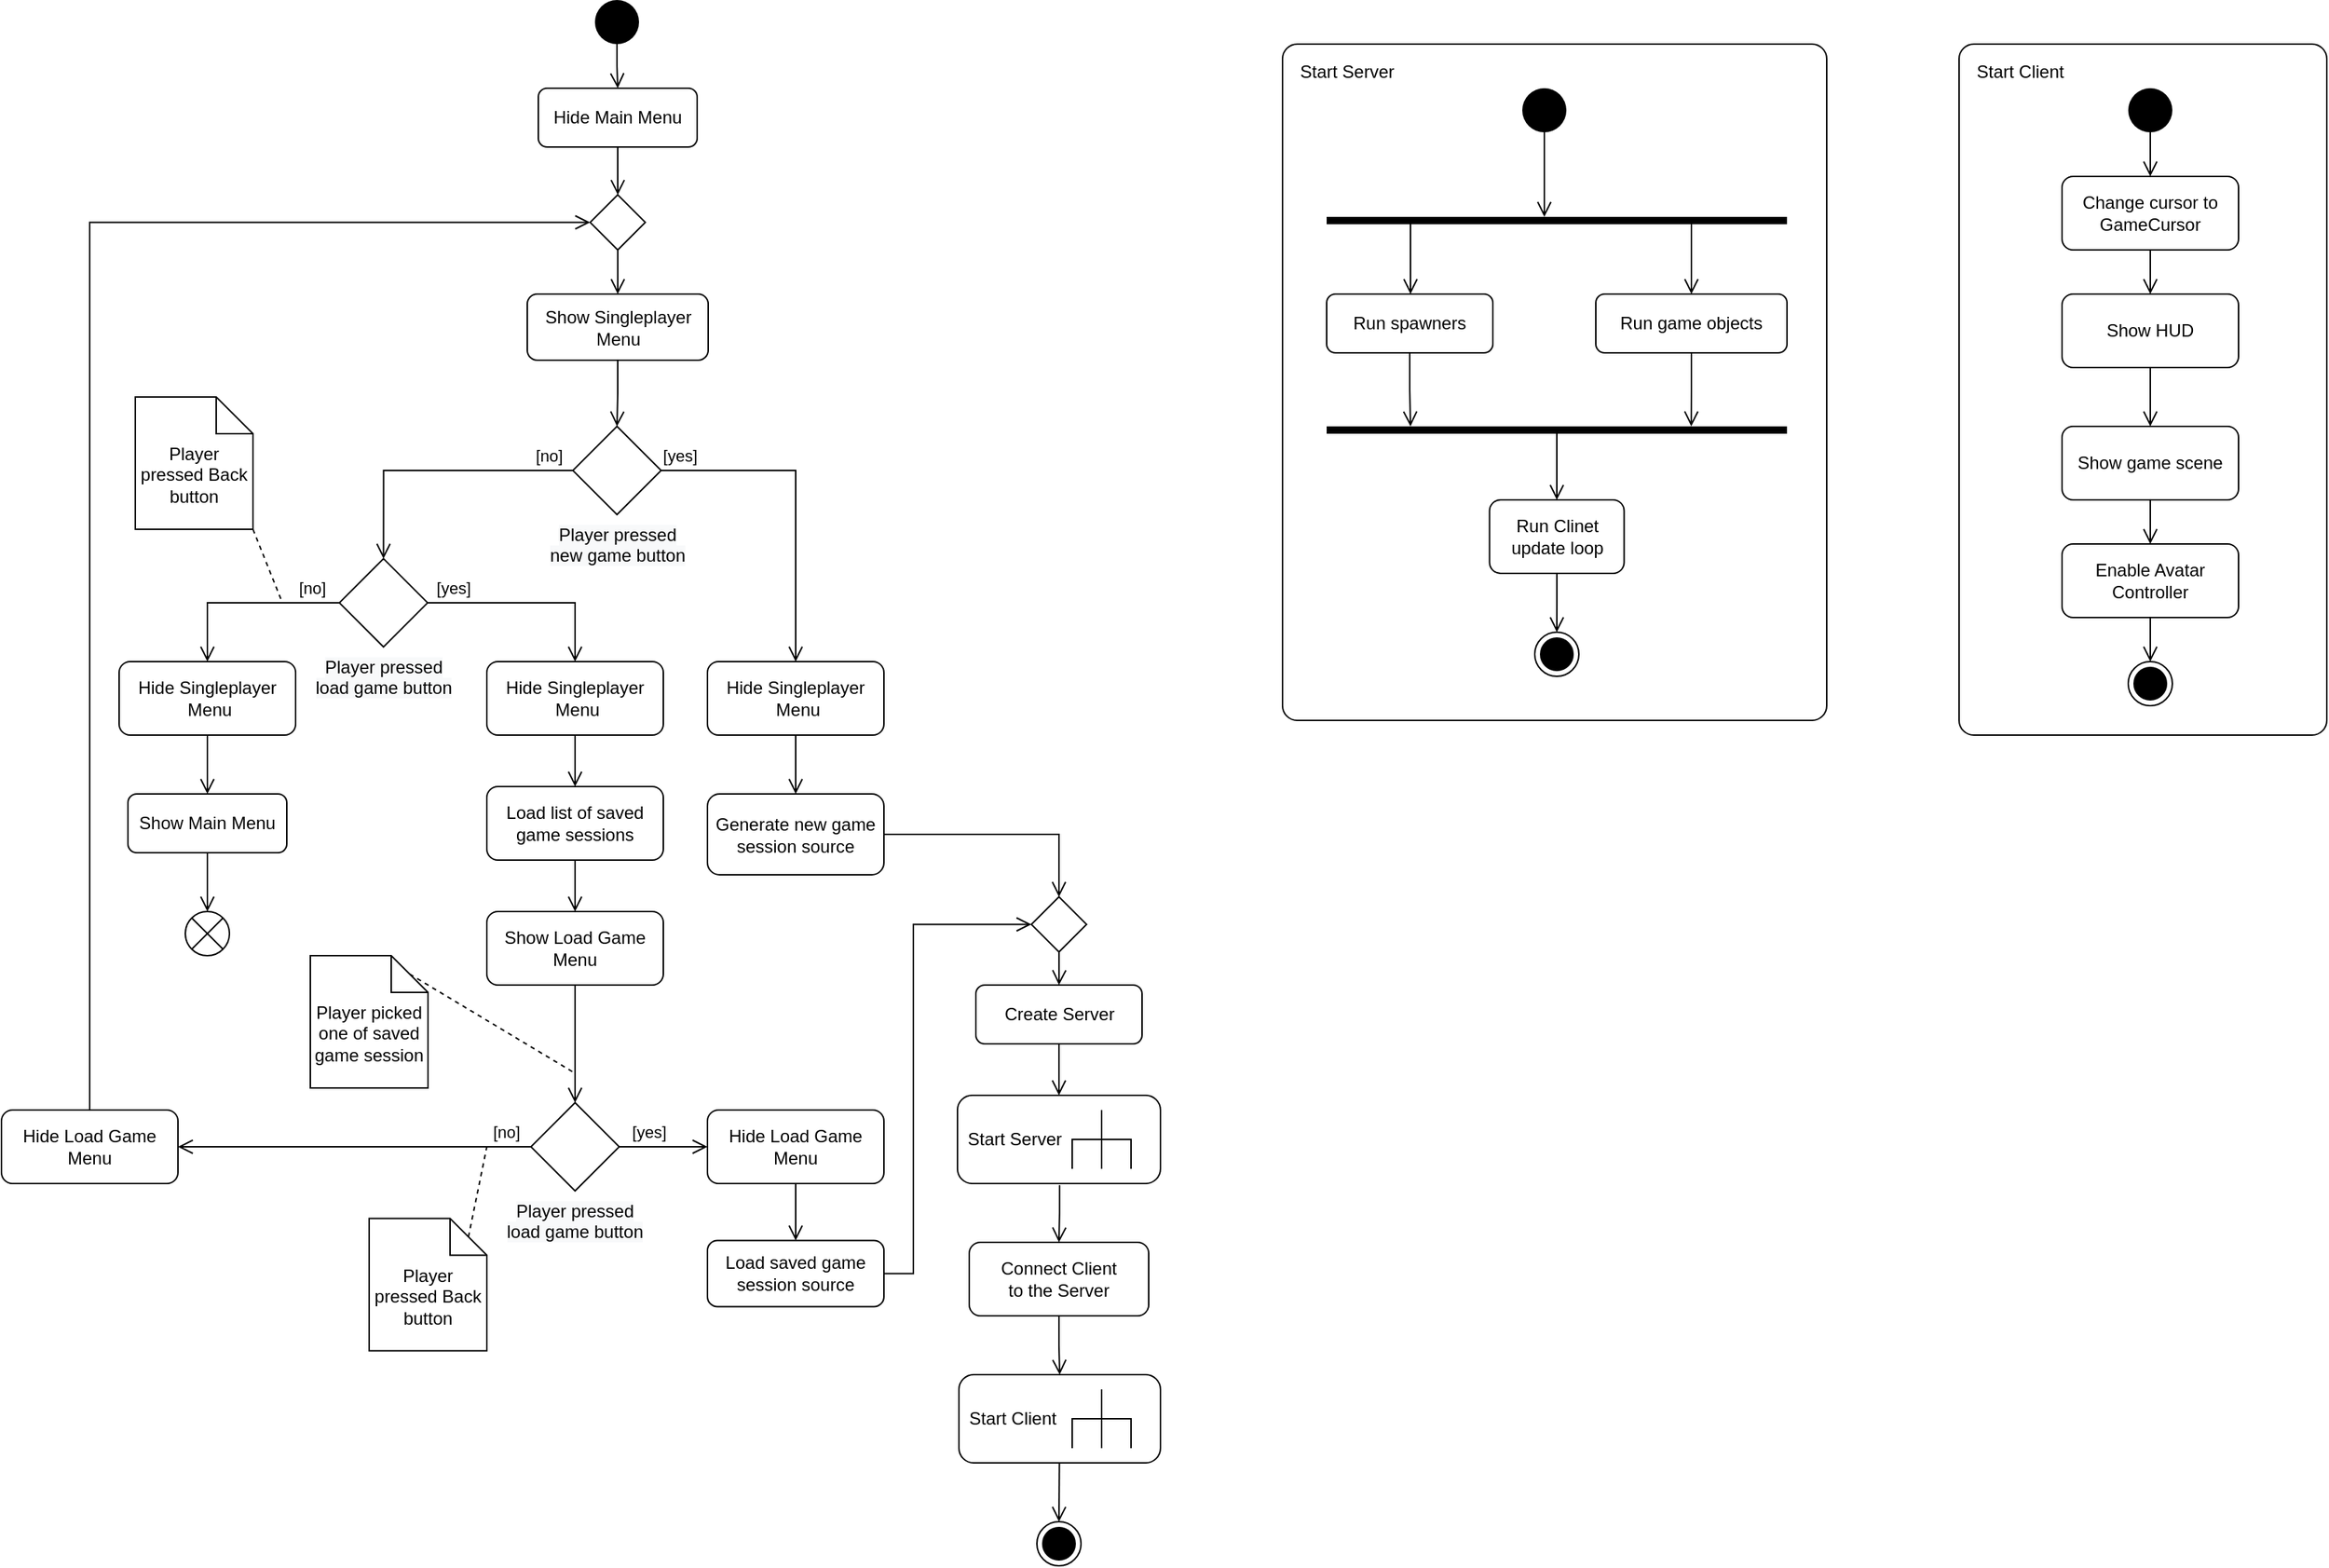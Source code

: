 <mxfile version="18.0.6" type="device"><diagram id="-9HNZeXDYJOqd_FAlpaB" name="Strona-1"><mxGraphModel dx="2004" dy="1245" grid="1" gridSize="10" guides="1" tooltips="1" connect="1" arrows="1" fold="1" page="1" pageScale="1" pageWidth="827" pageHeight="1169" math="0" shadow="0"><root><mxCell id="0"/><mxCell id="1" parent="0"/><mxCell id="go97cDAvdY4h7-D4Mstn-28" value="Start Client" style="rounded=1;absoluteArcSize=1;arcSize=20;html=1;verticalAlign=top;align=left;spacingTop=5;spacingLeft=10;fillColor=none;" parent="1" vertex="1"><mxGeometry x="1350" y="60" width="250" height="470" as="geometry"/></mxCell><mxCell id="go97cDAvdY4h7-D4Mstn-27" value="Start Server" style="rounded=1;absoluteArcSize=1;arcSize=20;html=1;verticalAlign=top;align=left;spacingTop=5;spacingLeft=10;fillColor=none;" parent="1" vertex="1"><mxGeometry x="890" y="60" width="370" height="460" as="geometry"/></mxCell><mxCell id="x7gVKlhXDRItL7wuzmwW-2" value="" style="edgeStyle=orthogonalEdgeStyle;html=1;verticalAlign=bottom;endArrow=open;endSize=8;strokeColor=#000000;rounded=0;entryX=0.5;entryY=0;entryDx=0;entryDy=0;exitX=0.5;exitY=1;exitDx=0;exitDy=0;" parent="1" source="NErxtUEIabBKc6ScrrPM-1" target="x7gVKlhXDRItL7wuzmwW-3" edge="1"><mxGeometry relative="1" as="geometry"><mxPoint x="432" y="135" as="targetPoint"/><mxPoint x="432.5" y="105" as="sourcePoint"/></mxGeometry></mxCell><mxCell id="PuJvCJTQ66fDeZXi74we-39" style="edgeStyle=orthogonalEdgeStyle;rounded=0;orthogonalLoop=1;jettySize=auto;html=1;endArrow=open;endFill=0;endSize=8;" edge="1" parent="1" source="x7gVKlhXDRItL7wuzmwW-3" target="PuJvCJTQ66fDeZXi74we-35"><mxGeometry relative="1" as="geometry"/></mxCell><mxCell id="x7gVKlhXDRItL7wuzmwW-3" value="Hide Main Menu" style="rounded=1;whiteSpace=wrap;html=1;strokeColor=#000000;" parent="1" vertex="1"><mxGeometry x="384" y="90" width="108" height="40" as="geometry"/></mxCell><mxCell id="x7gVKlhXDRItL7wuzmwW-36" style="edgeStyle=orthogonalEdgeStyle;rounded=0;orthogonalLoop=1;jettySize=auto;html=1;entryX=0.5;entryY=0;entryDx=0;entryDy=0;endArrow=open;endFill=0;endSize=8;strokeColor=#000000;strokeWidth=1;" parent="1" source="x7gVKlhXDRItL7wuzmwW-8" target="NErxtUEIabBKc6ScrrPM-3" edge="1"><mxGeometry relative="1" as="geometry"><mxPoint x="433" y="370" as="targetPoint"/></mxGeometry></mxCell><mxCell id="x7gVKlhXDRItL7wuzmwW-8" value="Show Singleplayer Menu" style="rounded=1;whiteSpace=wrap;html=1;strokeColor=#000000;" parent="1" vertex="1"><mxGeometry x="376.5" y="230" width="123" height="45" as="geometry"/></mxCell><mxCell id="x7gVKlhXDRItL7wuzmwW-19" style="edgeStyle=orthogonalEdgeStyle;rounded=0;orthogonalLoop=1;jettySize=auto;html=1;endArrow=open;endFill=0;endSize=8;strokeColor=#000000;strokeWidth=1;" parent="1" source="x7gVKlhXDRItL7wuzmwW-15" target="NErxtUEIabBKc6ScrrPM-16" edge="1"><mxGeometry relative="1" as="geometry"><mxPoint x="738" y="765" as="targetPoint"/></mxGeometry></mxCell><mxCell id="x7gVKlhXDRItL7wuzmwW-15" value="Create Server" style="rounded=1;whiteSpace=wrap;html=1;strokeColor=#000000;" parent="1" vertex="1"><mxGeometry x="681.5" y="700" width="113" height="40" as="geometry"/></mxCell><mxCell id="x7gVKlhXDRItL7wuzmwW-47" style="edgeStyle=orthogonalEdgeStyle;rounded=0;orthogonalLoop=1;jettySize=auto;html=1;fontSize=12;endArrow=open;endFill=0;endSize=8;strokeColor=#000000;strokeWidth=1;exitX=0.503;exitY=1.018;exitDx=0;exitDy=0;exitPerimeter=0;" parent="1" source="NErxtUEIabBKc6ScrrPM-16" target="x7gVKlhXDRItL7wuzmwW-45" edge="1"><mxGeometry relative="1" as="geometry"><mxPoint x="738" y="805" as="sourcePoint"/><mxPoint x="738" y="875" as="targetPoint"/></mxGeometry></mxCell><mxCell id="x7gVKlhXDRItL7wuzmwW-39" style="edgeStyle=orthogonalEdgeStyle;rounded=0;orthogonalLoop=1;jettySize=auto;html=1;entryX=0.5;entryY=0;entryDx=0;entryDy=0;endArrow=open;endFill=0;endSize=8;strokeColor=#000000;strokeWidth=1;exitX=1;exitY=0.5;exitDx=0;exitDy=0;" parent="1" source="NErxtUEIabBKc6ScrrPM-3" target="NErxtUEIabBKc6ScrrPM-8" edge="1"><mxGeometry relative="1" as="geometry"><mxPoint x="515" y="374.976" as="sourcePoint"/></mxGeometry></mxCell><mxCell id="x7gVKlhXDRItL7wuzmwW-41" value="[yes]" style="edgeLabel;html=1;align=center;verticalAlign=middle;resizable=0;points=[];fontSize=11;" parent="x7gVKlhXDRItL7wuzmwW-39" vertex="1" connectable="0"><mxGeometry x="-0.399" y="3" relative="1" as="geometry"><mxPoint x="-54" y="-7" as="offset"/></mxGeometry></mxCell><mxCell id="x7gVKlhXDRItL7wuzmwW-40" value="[no]" style="edgeStyle=orthogonalEdgeStyle;rounded=0;orthogonalLoop=1;jettySize=auto;html=1;endArrow=open;endFill=0;endSize=8;strokeColor=#000000;strokeWidth=1;fontSize=11;exitX=0;exitY=0.5;exitDx=0;exitDy=0;entryX=0.5;entryY=0;entryDx=0;entryDy=0;" parent="1" source="NErxtUEIabBKc6ScrrPM-3" target="PuJvCJTQ66fDeZXi74we-11" edge="1"><mxGeometry x="-0.826" y="-10" relative="1" as="geometry"><mxPoint as="offset"/><mxPoint x="359" y="374.976" as="sourcePoint"/><Array as="points"><mxPoint x="279" y="350"/></Array></mxGeometry></mxCell><mxCell id="x7gVKlhXDRItL7wuzmwW-42" style="edgeStyle=orthogonalEdgeStyle;rounded=0;orthogonalLoop=1;jettySize=auto;html=1;fontSize=12;endArrow=open;endFill=0;endSize=8;strokeColor=#000000;strokeWidth=1;exitX=1;exitY=0.5;exitDx=0;exitDy=0;" parent="1" source="x7gVKlhXDRItL7wuzmwW-37" target="PuJvCJTQ66fDeZXi74we-1" edge="1"><mxGeometry relative="1" as="geometry"><Array as="points"><mxPoint x="738" y="598"/></Array></mxGeometry></mxCell><mxCell id="x7gVKlhXDRItL7wuzmwW-37" value="&lt;span style=&quot;&quot;&gt;Generate new game session&amp;nbsp;&lt;/span&gt;&lt;span style=&quot;&quot;&gt;source&lt;/span&gt;" style="rounded=1;whiteSpace=wrap;html=1;strokeColor=#000000;strokeWidth=1;" parent="1" vertex="1"><mxGeometry x="499" y="570" width="120" height="55" as="geometry"/></mxCell><mxCell id="x7gVKlhXDRItL7wuzmwW-43" style="edgeStyle=orthogonalEdgeStyle;rounded=0;orthogonalLoop=1;jettySize=auto;html=1;entryX=0;entryY=0.5;entryDx=0;entryDy=0;fontSize=12;endArrow=open;endFill=0;endSize=8;strokeColor=#000000;strokeWidth=1;exitX=1;exitY=0.5;exitDx=0;exitDy=0;" parent="1" source="NErxtUEIabBKc6ScrrPM-13" target="PuJvCJTQ66fDeZXi74we-1" edge="1"><mxGeometry relative="1" as="geometry"><Array as="points"><mxPoint x="639" y="896"/><mxPoint x="639" y="659"/></Array></mxGeometry></mxCell><mxCell id="x7gVKlhXDRItL7wuzmwW-49" style="edgeStyle=orthogonalEdgeStyle;rounded=0;orthogonalLoop=1;jettySize=auto;html=1;fontSize=12;endArrow=open;endFill=0;endSize=8;strokeColor=#000000;strokeWidth=1;" parent="1" source="x7gVKlhXDRItL7wuzmwW-45" target="NErxtUEIabBKc6ScrrPM-15" edge="1"><mxGeometry relative="1" as="geometry"><mxPoint x="739" y="1025" as="targetPoint"/></mxGeometry></mxCell><mxCell id="x7gVKlhXDRItL7wuzmwW-45" value="Connect Client &lt;br&gt;to the Server" style="rounded=1;whiteSpace=wrap;html=1;strokeColor=#000000;" parent="1" vertex="1"><mxGeometry x="677" y="875" width="122" height="50" as="geometry"/></mxCell><mxCell id="NErxtUEIabBKc6ScrrPM-1" value="" style="ellipse;fillColor=#000000;strokeColor=none;" parent="1" vertex="1"><mxGeometry x="422.5" y="30" width="30" height="30" as="geometry"/></mxCell><mxCell id="NErxtUEIabBKc6ScrrPM-3" value="" style="rhombus;" parent="1" vertex="1"><mxGeometry x="407.5" y="320" width="60" height="60" as="geometry"/></mxCell><mxCell id="NErxtUEIabBKc6ScrrPM-4" value="&lt;span style=&quot;color: rgb(0, 0, 0); font-family: Helvetica; font-size: 12px; font-style: normal; font-variant-ligatures: normal; font-variant-caps: normal; font-weight: 400; letter-spacing: normal; orphans: 2; text-indent: 0px; text-transform: none; widows: 2; word-spacing: 0px; -webkit-text-stroke-width: 0px; background-color: rgb(248, 249, 250); text-decoration-thickness: initial; text-decoration-style: initial; text-decoration-color: initial; float: none; display: inline !important;&quot;&gt;Player pressed&lt;/span&gt;&lt;br style=&quot;color: rgb(0, 0, 0); font-family: Helvetica; font-size: 12px; font-style: normal; font-variant-ligatures: normal; font-variant-caps: normal; font-weight: 400; letter-spacing: normal; orphans: 2; text-indent: 0px; text-transform: none; widows: 2; word-spacing: 0px; -webkit-text-stroke-width: 0px; background-color: rgb(248, 249, 250); text-decoration-thickness: initial; text-decoration-style: initial; text-decoration-color: initial;&quot;&gt;&lt;span style=&quot;color: rgb(0, 0, 0); font-family: Helvetica; font-size: 12px; font-style: normal; font-variant-ligatures: normal; font-variant-caps: normal; font-weight: 400; letter-spacing: normal; orphans: 2; text-indent: 0px; text-transform: none; widows: 2; word-spacing: 0px; -webkit-text-stroke-width: 0px; background-color: rgb(248, 249, 250); text-decoration-thickness: initial; text-decoration-style: initial; text-decoration-color: initial; float: none; display: inline !important;&quot;&gt;new game button&lt;/span&gt;" style="text;whiteSpace=wrap;html=1;align=center;" parent="1" vertex="1"><mxGeometry x="383" y="380" width="110" height="40" as="geometry"/></mxCell><mxCell id="NErxtUEIabBKc6ScrrPM-5" value="" style="ellipse;html=1;shape=endState;fillColor=#000000;strokeColor=#000000;" parent="1" vertex="1"><mxGeometry x="723" y="1065" width="30" height="30" as="geometry"/></mxCell><mxCell id="PuJvCJTQ66fDeZXi74we-24" style="edgeStyle=orthogonalEdgeStyle;rounded=0;orthogonalLoop=1;jettySize=auto;html=1;entryX=0.5;entryY=0;entryDx=0;entryDy=0;endArrow=open;endFill=0;endSize=8;" edge="1" parent="1" source="NErxtUEIabBKc6ScrrPM-7" target="PuJvCJTQ66fDeZXi74we-23"><mxGeometry relative="1" as="geometry"/></mxCell><mxCell id="NErxtUEIabBKc6ScrrPM-7" value="Show Load Game Menu" style="rounded=1;whiteSpace=wrap;html=1;strokeColor=#000000;strokeWidth=1;" parent="1" vertex="1"><mxGeometry x="349" y="650" width="120" height="50" as="geometry"/></mxCell><mxCell id="NErxtUEIabBKc6ScrrPM-9" style="edgeStyle=orthogonalEdgeStyle;rounded=0;orthogonalLoop=1;jettySize=auto;html=1;endSize=8;endArrow=open;endFill=0;" parent="1" source="NErxtUEIabBKc6ScrrPM-8" target="x7gVKlhXDRItL7wuzmwW-37" edge="1"><mxGeometry relative="1" as="geometry"/></mxCell><mxCell id="NErxtUEIabBKc6ScrrPM-8" value="Hide&amp;nbsp;Singleplayer&lt;br&gt;&amp;nbsp;Menu" style="rounded=1;whiteSpace=wrap;html=1;strokeColor=#000000;strokeWidth=1;" parent="1" vertex="1"><mxGeometry x="499" y="480" width="120" height="50" as="geometry"/></mxCell><mxCell id="NErxtUEIabBKc6ScrrPM-12" style="rounded=0;orthogonalLoop=1;jettySize=auto;html=1;endArrow=none;endFill=0;endSize=8;dashed=1;exitX=0;exitY=0;exitDx=67.5;exitDy=12.5;exitPerimeter=0;" parent="1" source="NErxtUEIabBKc6ScrrPM-11" edge="1"><mxGeometry relative="1" as="geometry"><mxPoint x="409" y="760" as="targetPoint"/></mxGeometry></mxCell><mxCell id="NErxtUEIabBKc6ScrrPM-11" value="Player picked one of saved game session" style="shape=note2;boundedLbl=1;whiteSpace=wrap;html=1;size=25;verticalAlign=top;align=center;" parent="1" vertex="1"><mxGeometry x="229" y="680" width="80" height="90" as="geometry"/></mxCell><mxCell id="NErxtUEIabBKc6ScrrPM-13" value="&lt;span style=&quot;&quot;&gt;Load saved game session&amp;nbsp;&lt;/span&gt;&lt;span style=&quot;&quot;&gt;source&lt;/span&gt;" style="rounded=1;whiteSpace=wrap;html=1;strokeColor=#000000;strokeWidth=1;" parent="1" vertex="1"><mxGeometry x="499" y="873.75" width="120" height="45" as="geometry"/></mxCell><mxCell id="NErxtUEIabBKc6ScrrPM-17" style="edgeStyle=none;rounded=0;orthogonalLoop=1;jettySize=auto;html=1;entryX=0.5;entryY=0;entryDx=0;entryDy=0;endArrow=open;endFill=0;endSize=8;" parent="1" source="NErxtUEIabBKc6ScrrPM-15" target="NErxtUEIabBKc6ScrrPM-5" edge="1"><mxGeometry relative="1" as="geometry"/></mxCell><mxCell id="NErxtUEIabBKc6ScrrPM-15" value="&lt;span style=&quot;text-align: center;&quot;&gt;Start Client&lt;/span&gt;" style="shape=mxgraph.uml25.behaviorAction;html=1;rounded=1;absoluteArcSize=1;arcSize=10;align=left;spacingLeft=5;" parent="1" vertex="1"><mxGeometry x="670" y="965" width="137" height="60" as="geometry"/></mxCell><mxCell id="NErxtUEIabBKc6ScrrPM-16" value="&lt;span style=&quot;text-align: center;&quot;&gt;Start Server&lt;/span&gt;" style="shape=mxgraph.uml25.behaviorAction;html=1;rounded=1;absoluteArcSize=1;arcSize=10;align=left;spacingLeft=5;" parent="1" vertex="1"><mxGeometry x="669" y="775" width="138" height="60" as="geometry"/></mxCell><mxCell id="PuJvCJTQ66fDeZXi74we-5" style="edgeStyle=orthogonalEdgeStyle;rounded=0;orthogonalLoop=1;jettySize=auto;html=1;endArrow=open;endFill=0;endSize=8;" edge="1" parent="1" source="go97cDAvdY4h7-D4Mstn-1" target="PuJvCJTQ66fDeZXi74we-3"><mxGeometry relative="1" as="geometry"/></mxCell><mxCell id="go97cDAvdY4h7-D4Mstn-1" value="" style="ellipse;fillColor=#000000;strokeColor=none;" parent="1" vertex="1"><mxGeometry x="1465" y="90" width="30" height="30" as="geometry"/></mxCell><mxCell id="PuJvCJTQ66fDeZXi74we-7" style="edgeStyle=orthogonalEdgeStyle;rounded=0;orthogonalLoop=1;jettySize=auto;html=1;endArrow=open;endFill=0;endSize=8;" edge="1" parent="1" source="go97cDAvdY4h7-D4Mstn-2" target="go97cDAvdY4h7-D4Mstn-17"><mxGeometry relative="1" as="geometry"/></mxCell><mxCell id="go97cDAvdY4h7-D4Mstn-2" value="Show HUD" style="rounded=1;whiteSpace=wrap;html=1;strokeColor=#000000;strokeWidth=1;" parent="1" vertex="1"><mxGeometry x="1420" y="230" width="120" height="50" as="geometry"/></mxCell><mxCell id="go97cDAvdY4h7-D4Mstn-13" style="edgeStyle=orthogonalEdgeStyle;rounded=0;orthogonalLoop=1;jettySize=auto;html=1;endArrow=open;endFill=0;endSize=8;" parent="1" source="go97cDAvdY4h7-D4Mstn-4" target="go97cDAvdY4h7-D4Mstn-12" edge="1"><mxGeometry relative="1" as="geometry"><mxPoint x="983" y="320" as="targetPoint"/><Array as="points"><mxPoint x="977" y="295"/><mxPoint x="977" y="295"/></Array></mxGeometry></mxCell><mxCell id="go97cDAvdY4h7-D4Mstn-4" value="Run spawners" style="rounded=1;whiteSpace=wrap;html=1;" parent="1" vertex="1"><mxGeometry x="920" y="230" width="113" height="40" as="geometry"/></mxCell><mxCell id="go97cDAvdY4h7-D4Mstn-9" style="edgeStyle=orthogonalEdgeStyle;rounded=0;orthogonalLoop=1;jettySize=auto;html=1;endArrow=open;endFill=0;endSize=8;" parent="1" source="go97cDAvdY4h7-D4Mstn-5" target="go97cDAvdY4h7-D4Mstn-8" edge="1"><mxGeometry relative="1" as="geometry"><Array as="points"><mxPoint x="1068" y="160"/><mxPoint x="1068" y="160"/></Array></mxGeometry></mxCell><mxCell id="go97cDAvdY4h7-D4Mstn-5" value="" style="ellipse;fillColor=#000000;strokeColor=none;" parent="1" vertex="1"><mxGeometry x="1053" y="90" width="30" height="30" as="geometry"/></mxCell><mxCell id="go97cDAvdY4h7-D4Mstn-14" style="edgeStyle=orthogonalEdgeStyle;rounded=0;orthogonalLoop=1;jettySize=auto;html=1;endArrow=open;endFill=0;endSize=8;entryX=-0.01;entryY=0.208;entryDx=0;entryDy=0;entryPerimeter=0;" parent="1" source="go97cDAvdY4h7-D4Mstn-7" target="go97cDAvdY4h7-D4Mstn-12" edge="1"><mxGeometry relative="1" as="geometry"/></mxCell><mxCell id="go97cDAvdY4h7-D4Mstn-7" value="Run game objects" style="rounded=1;whiteSpace=wrap;html=1;" parent="1" vertex="1"><mxGeometry x="1103" y="230" width="130" height="40" as="geometry"/></mxCell><mxCell id="go97cDAvdY4h7-D4Mstn-10" style="edgeStyle=orthogonalEdgeStyle;rounded=0;orthogonalLoop=1;jettySize=auto;html=1;endArrow=open;endFill=0;endSize=8;" parent="1" source="go97cDAvdY4h7-D4Mstn-8" edge="1"><mxGeometry relative="1" as="geometry"><mxPoint x="977" y="230" as="targetPoint"/><Array as="points"><mxPoint x="977" y="190"/><mxPoint x="977" y="190"/></Array></mxGeometry></mxCell><mxCell id="go97cDAvdY4h7-D4Mstn-11" style="edgeStyle=orthogonalEdgeStyle;rounded=0;orthogonalLoop=1;jettySize=auto;html=1;entryX=0.5;entryY=0;entryDx=0;entryDy=0;endArrow=open;endFill=0;endSize=8;" parent="1" source="go97cDAvdY4h7-D4Mstn-8" target="go97cDAvdY4h7-D4Mstn-7" edge="1"><mxGeometry relative="1" as="geometry"><Array as="points"><mxPoint x="1168" y="190"/><mxPoint x="1168" y="190"/></Array></mxGeometry></mxCell><mxCell id="go97cDAvdY4h7-D4Mstn-8" value="" style="html=1;points=[];perimeter=orthogonalPerimeter;fillColor=#000000;strokeColor=none;direction=south;" parent="1" vertex="1"><mxGeometry x="920" y="177.5" width="313" height="5" as="geometry"/></mxCell><mxCell id="go97cDAvdY4h7-D4Mstn-16" style="edgeStyle=orthogonalEdgeStyle;rounded=0;orthogonalLoop=1;jettySize=auto;html=1;entryX=0.5;entryY=0;entryDx=0;entryDy=0;endArrow=open;endFill=0;endSize=8;" parent="1" source="go97cDAvdY4h7-D4Mstn-12" target="go97cDAvdY4h7-D4Mstn-15" edge="1"><mxGeometry relative="1" as="geometry"/></mxCell><mxCell id="go97cDAvdY4h7-D4Mstn-12" value="" style="html=1;points=[];perimeter=orthogonalPerimeter;fillColor=#000000;strokeColor=none;direction=south;" parent="1" vertex="1"><mxGeometry x="920" y="320" width="313" height="5" as="geometry"/></mxCell><mxCell id="go97cDAvdY4h7-D4Mstn-22" style="edgeStyle=orthogonalEdgeStyle;rounded=0;orthogonalLoop=1;jettySize=auto;html=1;entryX=0.5;entryY=0;entryDx=0;entryDy=0;endArrow=open;endFill=0;endSize=8;" parent="1" source="go97cDAvdY4h7-D4Mstn-15" target="go97cDAvdY4h7-D4Mstn-21" edge="1"><mxGeometry relative="1" as="geometry"/></mxCell><mxCell id="go97cDAvdY4h7-D4Mstn-15" value="Run Clinet update loop" style="rounded=1;whiteSpace=wrap;html=1;" parent="1" vertex="1"><mxGeometry x="1030.75" y="370" width="91.5" height="50" as="geometry"/></mxCell><mxCell id="go97cDAvdY4h7-D4Mstn-20" style="edgeStyle=orthogonalEdgeStyle;rounded=0;orthogonalLoop=1;jettySize=auto;html=1;entryX=0.5;entryY=0;entryDx=0;entryDy=0;endArrow=open;endFill=0;endSize=8;" parent="1" source="go97cDAvdY4h7-D4Mstn-17" target="go97cDAvdY4h7-D4Mstn-19" edge="1"><mxGeometry relative="1" as="geometry"/></mxCell><mxCell id="go97cDAvdY4h7-D4Mstn-17" value="Show game scene" style="rounded=1;whiteSpace=wrap;html=1;strokeColor=#000000;strokeWidth=1;" parent="1" vertex="1"><mxGeometry x="1420" y="320" width="120" height="50" as="geometry"/></mxCell><mxCell id="go97cDAvdY4h7-D4Mstn-24" style="edgeStyle=orthogonalEdgeStyle;rounded=0;orthogonalLoop=1;jettySize=auto;html=1;entryX=0.5;entryY=0;entryDx=0;entryDy=0;endArrow=open;endFill=0;endSize=8;" parent="1" source="go97cDAvdY4h7-D4Mstn-19" target="go97cDAvdY4h7-D4Mstn-23" edge="1"><mxGeometry relative="1" as="geometry"/></mxCell><mxCell id="go97cDAvdY4h7-D4Mstn-19" value="Enable Avatar Controller" style="rounded=1;whiteSpace=wrap;html=1;strokeColor=#000000;strokeWidth=1;" parent="1" vertex="1"><mxGeometry x="1420" y="400" width="120" height="50" as="geometry"/></mxCell><mxCell id="go97cDAvdY4h7-D4Mstn-21" value="" style="ellipse;html=1;shape=endState;fillColor=#000000;strokeColor=#000000;" parent="1" vertex="1"><mxGeometry x="1061.5" y="460" width="30" height="30" as="geometry"/></mxCell><mxCell id="go97cDAvdY4h7-D4Mstn-23" value="" style="ellipse;html=1;shape=endState;fillColor=#000000;strokeColor=#000000;" parent="1" vertex="1"><mxGeometry x="1465" y="480" width="30" height="30" as="geometry"/></mxCell><mxCell id="PuJvCJTQ66fDeZXi74we-2" style="edgeStyle=orthogonalEdgeStyle;rounded=0;orthogonalLoop=1;jettySize=auto;html=1;endSize=8;endArrow=open;endFill=0;" edge="1" parent="1" source="PuJvCJTQ66fDeZXi74we-1" target="x7gVKlhXDRItL7wuzmwW-15"><mxGeometry relative="1" as="geometry"/></mxCell><mxCell id="PuJvCJTQ66fDeZXi74we-1" value="" style="rhombus;" vertex="1" parent="1"><mxGeometry x="719.25" y="640" width="37.5" height="37.5" as="geometry"/></mxCell><mxCell id="PuJvCJTQ66fDeZXi74we-6" style="edgeStyle=orthogonalEdgeStyle;rounded=0;orthogonalLoop=1;jettySize=auto;html=1;endArrow=open;endFill=0;endSize=8;" edge="1" parent="1" source="PuJvCJTQ66fDeZXi74we-3" target="go97cDAvdY4h7-D4Mstn-2"><mxGeometry relative="1" as="geometry"/></mxCell><mxCell id="PuJvCJTQ66fDeZXi74we-3" value="Change cursor to GameCursor" style="rounded=1;whiteSpace=wrap;html=1;strokeColor=#000000;strokeWidth=1;" vertex="1" parent="1"><mxGeometry x="1420" y="150" width="120" height="50" as="geometry"/></mxCell><mxCell id="PuJvCJTQ66fDeZXi74we-22" style="edgeStyle=orthogonalEdgeStyle;rounded=0;orthogonalLoop=1;jettySize=auto;html=1;endArrow=open;endFill=0;endSize=8;" edge="1" parent="1" source="PuJvCJTQ66fDeZXi74we-10" target="NErxtUEIabBKc6ScrrPM-7"><mxGeometry relative="1" as="geometry"/></mxCell><mxCell id="PuJvCJTQ66fDeZXi74we-10" value="Load list of saved game sessions" style="rounded=1;whiteSpace=wrap;html=1;strokeColor=#000000;strokeWidth=1;" vertex="1" parent="1"><mxGeometry x="349" y="565" width="120" height="50" as="geometry"/></mxCell><mxCell id="PuJvCJTQ66fDeZXi74we-14" value="[no]" style="edgeStyle=orthogonalEdgeStyle;rounded=0;orthogonalLoop=1;jettySize=auto;html=1;endArrow=open;endFill=0;endSize=8;" edge="1" parent="1" source="PuJvCJTQ66fDeZXi74we-11" target="PuJvCJTQ66fDeZXi74we-13"><mxGeometry x="-0.717" y="-10" relative="1" as="geometry"><mxPoint x="179" y="786.25" as="targetPoint"/><mxPoint as="offset"/></mxGeometry></mxCell><mxCell id="PuJvCJTQ66fDeZXi74we-20" value="[yes]" style="edgeStyle=orthogonalEdgeStyle;rounded=0;orthogonalLoop=1;jettySize=auto;html=1;entryX=0.5;entryY=0;entryDx=0;entryDy=0;endArrow=open;endFill=0;endSize=8;" edge="1" parent="1" source="PuJvCJTQ66fDeZXi74we-11" target="PuJvCJTQ66fDeZXi74we-19"><mxGeometry x="-0.747" y="10" relative="1" as="geometry"><mxPoint as="offset"/></mxGeometry></mxCell><mxCell id="PuJvCJTQ66fDeZXi74we-11" value="" style="rhombus;" vertex="1" parent="1"><mxGeometry x="248.75" y="410" width="60" height="60" as="geometry"/></mxCell><mxCell id="PuJvCJTQ66fDeZXi74we-12" value="&lt;span style=&quot;color: rgb(0, 0, 0); font-family: Helvetica; font-size: 12px; font-style: normal; font-variant-ligatures: normal; font-variant-caps: normal; font-weight: 400; letter-spacing: normal; orphans: 2; text-indent: 0px; text-transform: none; widows: 2; word-spacing: 0px; -webkit-text-stroke-width: 0px; background-color: rgb(248, 249, 250); text-decoration-thickness: initial; text-decoration-style: initial; text-decoration-color: initial; float: none; display: inline !important;&quot;&gt;Player pressed&lt;/span&gt;&lt;br style=&quot;color: rgb(0, 0, 0); font-family: Helvetica; font-size: 12px; font-style: normal; font-variant-ligatures: normal; font-variant-caps: normal; font-weight: 400; letter-spacing: normal; orphans: 2; text-indent: 0px; text-transform: none; widows: 2; word-spacing: 0px; -webkit-text-stroke-width: 0px; background-color: rgb(248, 249, 250); text-decoration-thickness: initial; text-decoration-style: initial; text-decoration-color: initial;&quot;&gt;&lt;span style=&quot;color: rgb(0, 0, 0); font-family: Helvetica; font-size: 12px; font-style: normal; font-variant-ligatures: normal; font-variant-caps: normal; font-weight: 400; letter-spacing: normal; orphans: 2; text-indent: 0px; text-transform: none; widows: 2; word-spacing: 0px; -webkit-text-stroke-width: 0px; background-color: rgb(248, 249, 250); text-decoration-thickness: initial; text-decoration-style: initial; text-decoration-color: initial; float: none; display: inline !important;&quot;&gt;load game button&lt;/span&gt;" style="text;whiteSpace=wrap;html=1;align=center;" vertex="1" parent="1"><mxGeometry x="223.75" y="470" width="110" height="40" as="geometry"/></mxCell><mxCell id="PuJvCJTQ66fDeZXi74we-16" style="edgeStyle=orthogonalEdgeStyle;rounded=0;orthogonalLoop=1;jettySize=auto;html=1;endArrow=open;endFill=0;endSize=8;" edge="1" parent="1" source="PuJvCJTQ66fDeZXi74we-13" target="PuJvCJTQ66fDeZXi74we-15"><mxGeometry relative="1" as="geometry"/></mxCell><mxCell id="PuJvCJTQ66fDeZXi74we-13" value="Hide&amp;nbsp;Singleplayer&lt;br&gt;&amp;nbsp;Menu" style="rounded=1;whiteSpace=wrap;html=1;strokeColor=#000000;strokeWidth=1;" vertex="1" parent="1"><mxGeometry x="99" y="480" width="120" height="50" as="geometry"/></mxCell><mxCell id="PuJvCJTQ66fDeZXi74we-18" style="edgeStyle=orthogonalEdgeStyle;rounded=0;orthogonalLoop=1;jettySize=auto;html=1;entryX=0.5;entryY=0;entryDx=0;entryDy=0;endArrow=open;endFill=0;endSize=8;" edge="1" parent="1" source="PuJvCJTQ66fDeZXi74we-15" target="PuJvCJTQ66fDeZXi74we-17"><mxGeometry relative="1" as="geometry"/></mxCell><mxCell id="PuJvCJTQ66fDeZXi74we-15" value="Show Main Menu" style="rounded=1;whiteSpace=wrap;html=1;strokeColor=#000000;" vertex="1" parent="1"><mxGeometry x="105" y="570" width="108" height="40" as="geometry"/></mxCell><mxCell id="PuJvCJTQ66fDeZXi74we-17" value="" style="shape=sumEllipse;perimeter=ellipsePerimeter;whiteSpace=wrap;html=1;backgroundOutline=1;" vertex="1" parent="1"><mxGeometry x="144" y="650" width="30" height="30" as="geometry"/></mxCell><mxCell id="PuJvCJTQ66fDeZXi74we-21" style="edgeStyle=orthogonalEdgeStyle;rounded=0;orthogonalLoop=1;jettySize=auto;html=1;endArrow=open;endFill=0;endSize=8;" edge="1" parent="1" source="PuJvCJTQ66fDeZXi74we-19" target="PuJvCJTQ66fDeZXi74we-10"><mxGeometry relative="1" as="geometry"/></mxCell><mxCell id="PuJvCJTQ66fDeZXi74we-19" value="Hide&amp;nbsp;Singleplayer&lt;br&gt;&amp;nbsp;Menu" style="rounded=1;whiteSpace=wrap;html=1;strokeColor=#000000;strokeWidth=1;" vertex="1" parent="1"><mxGeometry x="349" y="480" width="120" height="50" as="geometry"/></mxCell><mxCell id="PuJvCJTQ66fDeZXi74we-27" value="[yes]" style="edgeStyle=orthogonalEdgeStyle;rounded=0;orthogonalLoop=1;jettySize=auto;html=1;endArrow=open;endFill=0;endSize=8;" edge="1" parent="1" source="PuJvCJTQ66fDeZXi74we-23" target="PuJvCJTQ66fDeZXi74we-26"><mxGeometry x="-0.333" y="10" relative="1" as="geometry"><mxPoint as="offset"/></mxGeometry></mxCell><mxCell id="PuJvCJTQ66fDeZXi74we-31" value="[no]" style="edgeStyle=orthogonalEdgeStyle;rounded=0;orthogonalLoop=1;jettySize=auto;html=1;entryX=1;entryY=0.5;entryDx=0;entryDy=0;endArrow=open;endFill=0;endSize=8;" edge="1" parent="1" source="PuJvCJTQ66fDeZXi74we-23" target="PuJvCJTQ66fDeZXi74we-41"><mxGeometry x="-0.86" y="-10" relative="1" as="geometry"><mxPoint x="177.75" y="805" as="targetPoint"/><mxPoint as="offset"/></mxGeometry></mxCell><mxCell id="PuJvCJTQ66fDeZXi74we-23" value="" style="rhombus;" vertex="1" parent="1"><mxGeometry x="379" y="780" width="60" height="60" as="geometry"/></mxCell><mxCell id="PuJvCJTQ66fDeZXi74we-25" value="&lt;span style=&quot;color: rgb(0, 0, 0); font-family: Helvetica; font-size: 12px; font-style: normal; font-variant-ligatures: normal; font-variant-caps: normal; font-weight: 400; letter-spacing: normal; orphans: 2; text-indent: 0px; text-transform: none; widows: 2; word-spacing: 0px; -webkit-text-stroke-width: 0px; background-color: rgb(248, 249, 250); text-decoration-thickness: initial; text-decoration-style: initial; text-decoration-color: initial; float: none; display: inline !important;&quot;&gt;Player pressed&lt;/span&gt;&lt;br style=&quot;color: rgb(0, 0, 0); font-family: Helvetica; font-size: 12px; font-style: normal; font-variant-ligatures: normal; font-variant-caps: normal; font-weight: 400; letter-spacing: normal; orphans: 2; text-indent: 0px; text-transform: none; widows: 2; word-spacing: 0px; -webkit-text-stroke-width: 0px; background-color: rgb(248, 249, 250); text-decoration-thickness: initial; text-decoration-style: initial; text-decoration-color: initial;&quot;&gt;&lt;span style=&quot;color: rgb(0, 0, 0); font-family: Helvetica; font-size: 12px; font-style: normal; font-variant-ligatures: normal; font-variant-caps: normal; font-weight: 400; letter-spacing: normal; orphans: 2; text-indent: 0px; text-transform: none; widows: 2; word-spacing: 0px; -webkit-text-stroke-width: 0px; background-color: rgb(248, 249, 250); text-decoration-thickness: initial; text-decoration-style: initial; text-decoration-color: initial; float: none; display: inline !important;&quot;&gt;load game button&lt;/span&gt;" style="text;whiteSpace=wrap;html=1;align=center;" vertex="1" parent="1"><mxGeometry x="354" y="840" width="110" height="40" as="geometry"/></mxCell><mxCell id="PuJvCJTQ66fDeZXi74we-28" style="edgeStyle=orthogonalEdgeStyle;rounded=0;orthogonalLoop=1;jettySize=auto;html=1;endArrow=open;endFill=0;endSize=8;" edge="1" parent="1" source="PuJvCJTQ66fDeZXi74we-26" target="NErxtUEIabBKc6ScrrPM-13"><mxGeometry relative="1" as="geometry"/></mxCell><mxCell id="PuJvCJTQ66fDeZXi74we-26" value="Hide Load Game Menu" style="rounded=1;whiteSpace=wrap;html=1;strokeColor=#000000;strokeWidth=1;" vertex="1" parent="1"><mxGeometry x="499" y="785" width="120" height="50" as="geometry"/></mxCell><mxCell id="PuJvCJTQ66fDeZXi74we-33" value="Player pressed Back button" style="shape=note2;boundedLbl=1;whiteSpace=wrap;html=1;size=25;verticalAlign=top;align=center;" vertex="1" parent="1"><mxGeometry x="269" y="858.75" width="80" height="90" as="geometry"/></mxCell><mxCell id="PuJvCJTQ66fDeZXi74we-34" style="rounded=0;orthogonalLoop=1;jettySize=auto;html=1;endArrow=none;endFill=0;endSize=8;dashed=1;exitX=0;exitY=0;exitDx=67.5;exitDy=12.5;exitPerimeter=0;" edge="1" parent="1" source="PuJvCJTQ66fDeZXi74we-33"><mxGeometry relative="1" as="geometry"><mxPoint x="349" y="810" as="targetPoint"/><mxPoint x="306.5" y="682.5" as="sourcePoint"/></mxGeometry></mxCell><mxCell id="PuJvCJTQ66fDeZXi74we-40" style="edgeStyle=orthogonalEdgeStyle;rounded=0;orthogonalLoop=1;jettySize=auto;html=1;endArrow=open;endFill=0;endSize=8;" edge="1" parent="1" source="PuJvCJTQ66fDeZXi74we-35" target="x7gVKlhXDRItL7wuzmwW-8"><mxGeometry relative="1" as="geometry"/></mxCell><mxCell id="PuJvCJTQ66fDeZXi74we-35" value="" style="rhombus;" vertex="1" parent="1"><mxGeometry x="419.25" y="162.5" width="37.5" height="37.5" as="geometry"/></mxCell><mxCell id="PuJvCJTQ66fDeZXi74we-42" style="edgeStyle=orthogonalEdgeStyle;rounded=0;orthogonalLoop=1;jettySize=auto;html=1;entryX=0;entryY=0.5;entryDx=0;entryDy=0;endArrow=open;endFill=0;endSize=8;" edge="1" parent="1" source="PuJvCJTQ66fDeZXi74we-41" target="PuJvCJTQ66fDeZXi74we-35"><mxGeometry relative="1" as="geometry"><Array as="points"><mxPoint x="79" y="181"/></Array></mxGeometry></mxCell><mxCell id="PuJvCJTQ66fDeZXi74we-41" value="Hide Load Game Menu" style="rounded=1;whiteSpace=wrap;html=1;strokeColor=#000000;strokeWidth=1;" vertex="1" parent="1"><mxGeometry x="19" y="785" width="120" height="50" as="geometry"/></mxCell><mxCell id="PuJvCJTQ66fDeZXi74we-43" value="Player pressed Back button" style="shape=note2;boundedLbl=1;whiteSpace=wrap;html=1;size=25;verticalAlign=top;align=center;" vertex="1" parent="1"><mxGeometry x="110" y="300" width="80" height="90" as="geometry"/></mxCell><mxCell id="PuJvCJTQ66fDeZXi74we-44" style="rounded=0;orthogonalLoop=1;jettySize=auto;html=1;endArrow=none;endFill=0;endSize=8;dashed=1;exitX=1;exitY=1;exitDx=0;exitDy=0;exitPerimeter=0;" edge="1" parent="1" source="PuJvCJTQ66fDeZXi74we-43"><mxGeometry relative="1" as="geometry"><mxPoint x="210" y="440" as="targetPoint"/><mxPoint x="306.5" y="702.5" as="sourcePoint"/></mxGeometry></mxCell></root></mxGraphModel></diagram></mxfile>